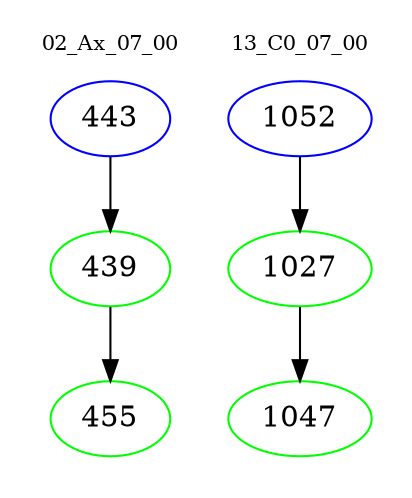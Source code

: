 digraph{
subgraph cluster_0 {
color = white
label = "02_Ax_07_00";
fontsize=10;
T0_443 [label="443", color="blue"]
T0_443 -> T0_439 [color="black"]
T0_439 [label="439", color="green"]
T0_439 -> T0_455 [color="black"]
T0_455 [label="455", color="green"]
}
subgraph cluster_1 {
color = white
label = "13_C0_07_00";
fontsize=10;
T1_1052 [label="1052", color="blue"]
T1_1052 -> T1_1027 [color="black"]
T1_1027 [label="1027", color="green"]
T1_1027 -> T1_1047 [color="black"]
T1_1047 [label="1047", color="green"]
}
}
